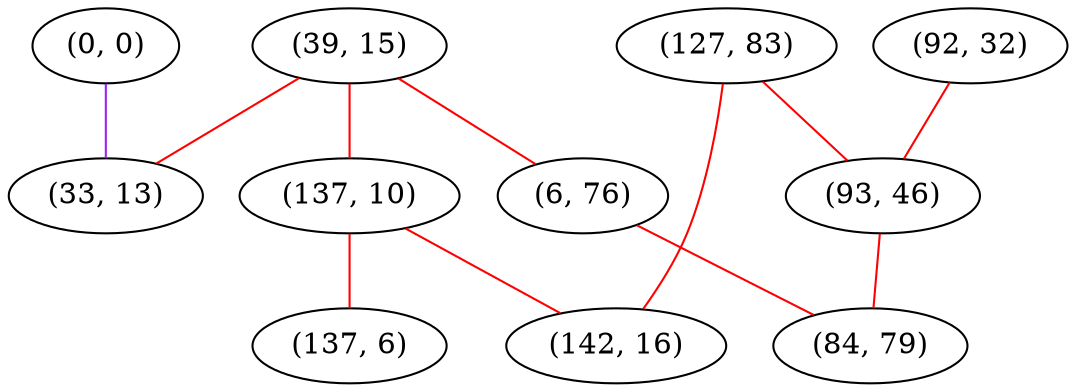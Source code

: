 graph "" {
"(0, 0)";
"(39, 15)";
"(33, 13)";
"(92, 32)";
"(137, 10)";
"(127, 83)";
"(93, 46)";
"(6, 76)";
"(84, 79)";
"(137, 6)";
"(142, 16)";
"(0, 0)" -- "(33, 13)"  [color=purple, key=0, weight=4];
"(39, 15)" -- "(137, 10)"  [color=red, key=0, weight=1];
"(39, 15)" -- "(33, 13)"  [color=red, key=0, weight=1];
"(39, 15)" -- "(6, 76)"  [color=red, key=0, weight=1];
"(92, 32)" -- "(93, 46)"  [color=red, key=0, weight=1];
"(137, 10)" -- "(137, 6)"  [color=red, key=0, weight=1];
"(137, 10)" -- "(142, 16)"  [color=red, key=0, weight=1];
"(127, 83)" -- "(93, 46)"  [color=red, key=0, weight=1];
"(127, 83)" -- "(142, 16)"  [color=red, key=0, weight=1];
"(93, 46)" -- "(84, 79)"  [color=red, key=0, weight=1];
"(6, 76)" -- "(84, 79)"  [color=red, key=0, weight=1];
}
